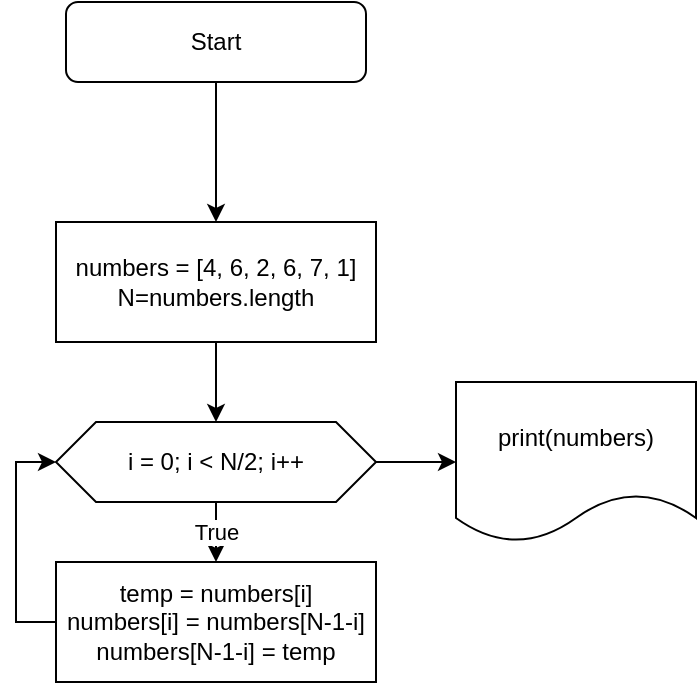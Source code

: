 <mxfile version="20.6.2" type="device"><diagram id="C5RBs43oDa-KdzZeNtuy" name="Page-1"><mxGraphModel dx="1075" dy="533" grid="1" gridSize="10" guides="1" tooltips="1" connect="1" arrows="1" fold="1" page="1" pageScale="1" pageWidth="827" pageHeight="1169" math="0" shadow="0"><root><mxCell id="WIyWlLk6GJQsqaUBKTNV-0"/><mxCell id="WIyWlLk6GJQsqaUBKTNV-1" parent="WIyWlLk6GJQsqaUBKTNV-0"/><mxCell id="7_VOB7UUka5l8laXfHVr-1" value="" style="edgeStyle=orthogonalEdgeStyle;rounded=0;orthogonalLoop=1;jettySize=auto;html=1;" edge="1" parent="WIyWlLk6GJQsqaUBKTNV-1" source="WIyWlLk6GJQsqaUBKTNV-3" target="7_VOB7UUka5l8laXfHVr-0"><mxGeometry relative="1" as="geometry"/></mxCell><mxCell id="WIyWlLk6GJQsqaUBKTNV-3" value="Start" style="rounded=1;whiteSpace=wrap;html=1;fontSize=12;glass=0;strokeWidth=1;shadow=0;" parent="WIyWlLk6GJQsqaUBKTNV-1" vertex="1"><mxGeometry x="165" y="80" width="150" height="40" as="geometry"/></mxCell><mxCell id="7_VOB7UUka5l8laXfHVr-3" value="" style="edgeStyle=orthogonalEdgeStyle;rounded=0;orthogonalLoop=1;jettySize=auto;html=1;" edge="1" parent="WIyWlLk6GJQsqaUBKTNV-1" source="7_VOB7UUka5l8laXfHVr-0" target="7_VOB7UUka5l8laXfHVr-2"><mxGeometry relative="1" as="geometry"/></mxCell><mxCell id="7_VOB7UUka5l8laXfHVr-0" value="numbers = [4, 6, 2, 6, 7, 1]&lt;br&gt;N=numbers.length" style="whiteSpace=wrap;html=1;rounded=1;glass=0;strokeWidth=1;shadow=0;arcSize=0;" vertex="1" parent="WIyWlLk6GJQsqaUBKTNV-1"><mxGeometry x="160" y="190" width="160" height="60" as="geometry"/></mxCell><mxCell id="7_VOB7UUka5l8laXfHVr-5" value="True" style="edgeStyle=orthogonalEdgeStyle;rounded=0;orthogonalLoop=1;jettySize=auto;html=1;" edge="1" parent="WIyWlLk6GJQsqaUBKTNV-1" source="7_VOB7UUka5l8laXfHVr-2" target="7_VOB7UUka5l8laXfHVr-4"><mxGeometry relative="1" as="geometry"/></mxCell><mxCell id="7_VOB7UUka5l8laXfHVr-9" value="" style="edgeStyle=orthogonalEdgeStyle;rounded=0;orthogonalLoop=1;jettySize=auto;html=1;" edge="1" parent="WIyWlLk6GJQsqaUBKTNV-1" source="7_VOB7UUka5l8laXfHVr-2"><mxGeometry relative="1" as="geometry"><mxPoint x="360" y="310" as="targetPoint"/></mxGeometry></mxCell><mxCell id="7_VOB7UUka5l8laXfHVr-2" value="i = 0; i &amp;lt; N/2; i++" style="shape=hexagon;perimeter=hexagonPerimeter2;whiteSpace=wrap;html=1;fixedSize=1;" vertex="1" parent="WIyWlLk6GJQsqaUBKTNV-1"><mxGeometry x="160" y="290" width="160" height="40" as="geometry"/></mxCell><mxCell id="7_VOB7UUka5l8laXfHVr-7" style="edgeStyle=orthogonalEdgeStyle;rounded=0;orthogonalLoop=1;jettySize=auto;html=1;entryX=0;entryY=0.5;entryDx=0;entryDy=0;exitX=0;exitY=0.5;exitDx=0;exitDy=0;" edge="1" parent="WIyWlLk6GJQsqaUBKTNV-1" source="7_VOB7UUka5l8laXfHVr-4" target="7_VOB7UUka5l8laXfHVr-2"><mxGeometry relative="1" as="geometry"/></mxCell><mxCell id="7_VOB7UUka5l8laXfHVr-4" value="temp = numbers[i]&lt;br&gt;numbers[i] = numbers[N-1-i]&lt;br&gt;numbers[N-1-i] = temp" style="whiteSpace=wrap;html=1;" vertex="1" parent="WIyWlLk6GJQsqaUBKTNV-1"><mxGeometry x="160" y="360" width="160" height="60" as="geometry"/></mxCell><mxCell id="7_VOB7UUka5l8laXfHVr-10" value="print(numbers)" style="shape=document;whiteSpace=wrap;html=1;boundedLbl=1;" vertex="1" parent="WIyWlLk6GJQsqaUBKTNV-1"><mxGeometry x="360" y="270" width="120" height="80" as="geometry"/></mxCell></root></mxGraphModel></diagram></mxfile>
